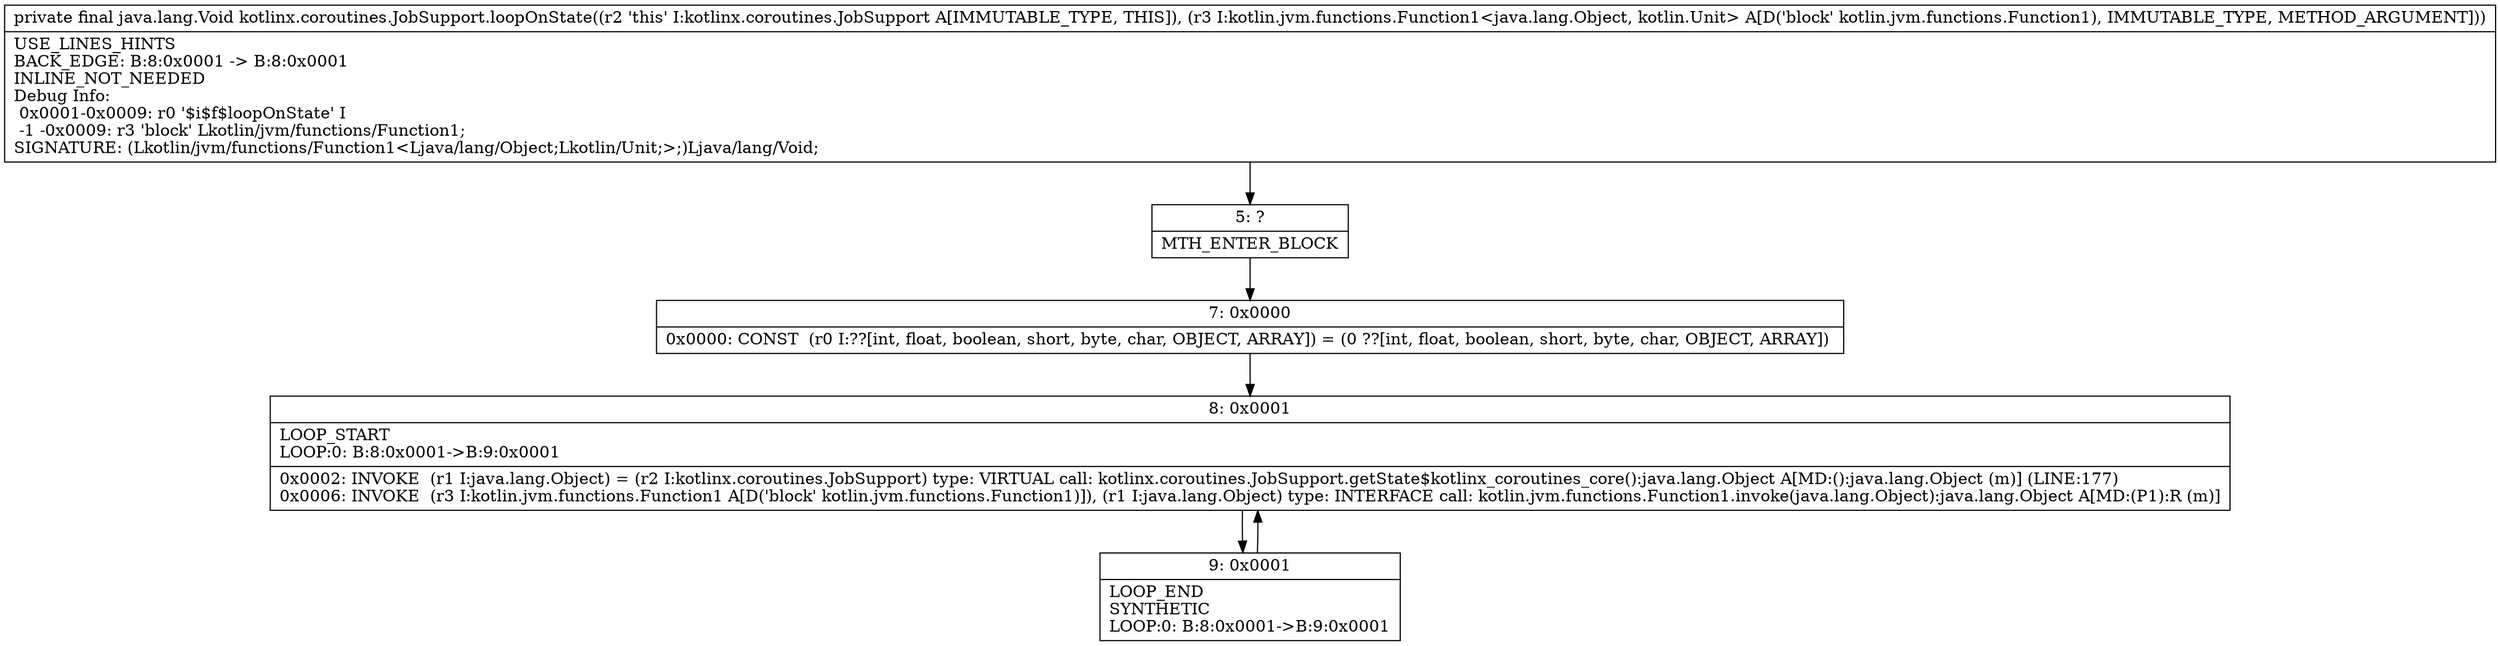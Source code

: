 digraph "CFG forkotlinx.coroutines.JobSupport.loopOnState(Lkotlin\/jvm\/functions\/Function1;)Ljava\/lang\/Void;" {
Node_5 [shape=record,label="{5\:\ ?|MTH_ENTER_BLOCK\l}"];
Node_7 [shape=record,label="{7\:\ 0x0000|0x0000: CONST  (r0 I:??[int, float, boolean, short, byte, char, OBJECT, ARRAY]) = (0 ??[int, float, boolean, short, byte, char, OBJECT, ARRAY]) \l}"];
Node_8 [shape=record,label="{8\:\ 0x0001|LOOP_START\lLOOP:0: B:8:0x0001\-\>B:9:0x0001\l|0x0002: INVOKE  (r1 I:java.lang.Object) = (r2 I:kotlinx.coroutines.JobSupport) type: VIRTUAL call: kotlinx.coroutines.JobSupport.getState$kotlinx_coroutines_core():java.lang.Object A[MD:():java.lang.Object (m)] (LINE:177)\l0x0006: INVOKE  (r3 I:kotlin.jvm.functions.Function1 A[D('block' kotlin.jvm.functions.Function1)]), (r1 I:java.lang.Object) type: INTERFACE call: kotlin.jvm.functions.Function1.invoke(java.lang.Object):java.lang.Object A[MD:(P1):R (m)]\l}"];
Node_9 [shape=record,label="{9\:\ 0x0001|LOOP_END\lSYNTHETIC\lLOOP:0: B:8:0x0001\-\>B:9:0x0001\l}"];
MethodNode[shape=record,label="{private final java.lang.Void kotlinx.coroutines.JobSupport.loopOnState((r2 'this' I:kotlinx.coroutines.JobSupport A[IMMUTABLE_TYPE, THIS]), (r3 I:kotlin.jvm.functions.Function1\<java.lang.Object, kotlin.Unit\> A[D('block' kotlin.jvm.functions.Function1), IMMUTABLE_TYPE, METHOD_ARGUMENT]))  | USE_LINES_HINTS\lBACK_EDGE: B:8:0x0001 \-\> B:8:0x0001\lINLINE_NOT_NEEDED\lDebug Info:\l  0x0001\-0x0009: r0 '$i$f$loopOnState' I\l  \-1 \-0x0009: r3 'block' Lkotlin\/jvm\/functions\/Function1;\lSIGNATURE: (Lkotlin\/jvm\/functions\/Function1\<Ljava\/lang\/Object;Lkotlin\/Unit;\>;)Ljava\/lang\/Void;\l}"];
MethodNode -> Node_5;Node_5 -> Node_7;
Node_7 -> Node_8;
Node_8 -> Node_9;
Node_9 -> Node_8;
}

